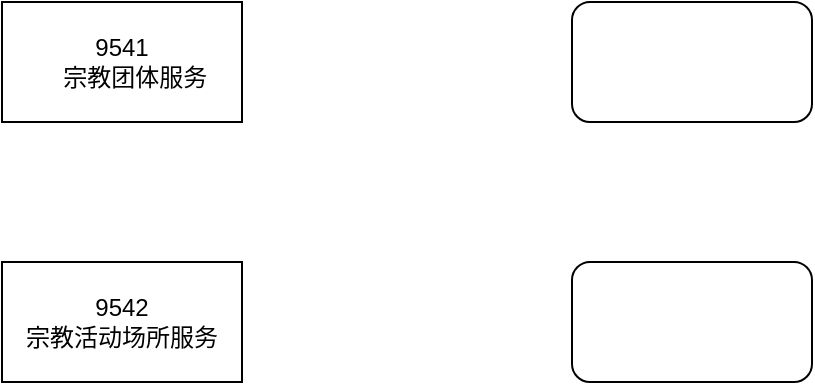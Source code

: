 <mxfile version="24.3.1" type="github">
  <diagram name="第 1 页" id="TCEkxnXiP60emrn67t6N">
    <mxGraphModel dx="1468" dy="932" grid="1" gridSize="10" guides="1" tooltips="1" connect="1" arrows="1" fold="1" page="1" pageScale="1" pageWidth="1169" pageHeight="827" math="0" shadow="0">
      <root>
        <mxCell id="0" />
        <mxCell id="1" parent="0" />
        <mxCell id="sb7wllfDJqSQQXLiak6v-3" value="&lt;div&gt;&lt;br&gt;&lt;/div&gt;&lt;div&gt;9541&lt;/div&gt;&lt;div&gt;&amp;nbsp; &amp;nbsp; 宗教团体服务&lt;/div&gt;&lt;div&gt;&lt;br&gt;&lt;/div&gt;" style="rounded=0;whiteSpace=wrap;html=1;" vertex="1" parent="1">
          <mxGeometry x="240" y="430" width="120" height="60" as="geometry" />
        </mxCell>
        <mxCell id="sb7wllfDJqSQQXLiak6v-4" value="&lt;div&gt;9542&lt;/div&gt;宗教活动场所服务" style="rounded=0;whiteSpace=wrap;html=1;" vertex="1" parent="1">
          <mxGeometry x="240" y="560" width="120" height="60" as="geometry" />
        </mxCell>
        <mxCell id="sb7wllfDJqSQQXLiak6v-5" value="" style="rounded=1;whiteSpace=wrap;html=1;" vertex="1" parent="1">
          <mxGeometry x="525" y="430" width="120" height="60" as="geometry" />
        </mxCell>
        <mxCell id="sb7wllfDJqSQQXLiak6v-6" value="" style="rounded=1;whiteSpace=wrap;html=1;" vertex="1" parent="1">
          <mxGeometry x="525" y="560" width="120" height="60" as="geometry" />
        </mxCell>
      </root>
    </mxGraphModel>
  </diagram>
</mxfile>

